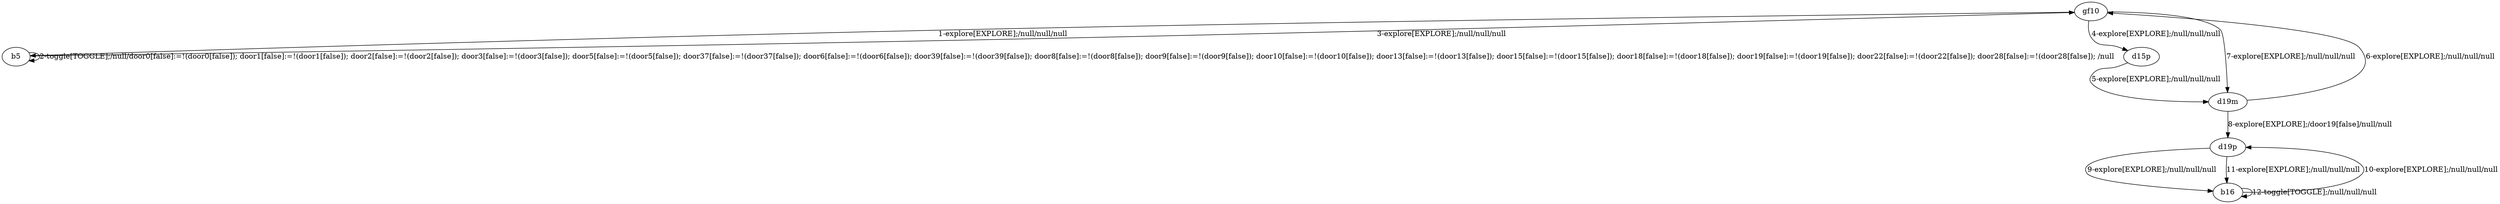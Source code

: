 # Total number of goals covered by this test: 4
# b16 --> b16
# d19p --> b16
# b16 --> d19p
# d19m --> d19p

digraph g {
"gf10" -> "b5" [label = "1-explore[EXPLORE];/null/null/null"];
"b5" -> "b5" [label = "2-toggle[TOGGLE];/null/door0[false]:=!(door0[false]); door1[false]:=!(door1[false]); door2[false]:=!(door2[false]); door3[false]:=!(door3[false]); door5[false]:=!(door5[false]); door37[false]:=!(door37[false]); door6[false]:=!(door6[false]); door39[false]:=!(door39[false]); door8[false]:=!(door8[false]); door9[false]:=!(door9[false]); door10[false]:=!(door10[false]); door13[false]:=!(door13[false]); door15[false]:=!(door15[false]); door18[false]:=!(door18[false]); door19[false]:=!(door19[false]); door22[false]:=!(door22[false]); door28[false]:=!(door28[false]); /null"];
"b5" -> "gf10" [label = "3-explore[EXPLORE];/null/null/null"];
"gf10" -> "d15p" [label = "4-explore[EXPLORE];/null/null/null"];
"d15p" -> "d19m" [label = "5-explore[EXPLORE];/null/null/null"];
"d19m" -> "gf10" [label = "6-explore[EXPLORE];/null/null/null"];
"gf10" -> "d19m" [label = "7-explore[EXPLORE];/null/null/null"];
"d19m" -> "d19p" [label = "8-explore[EXPLORE];/door19[false]/null/null"];
"d19p" -> "b16" [label = "9-explore[EXPLORE];/null/null/null"];
"b16" -> "d19p" [label = "10-explore[EXPLORE];/null/null/null"];
"d19p" -> "b16" [label = "11-explore[EXPLORE];/null/null/null"];
"b16" -> "b16" [label = "12-toggle[TOGGLE];/null/null/null"];
}